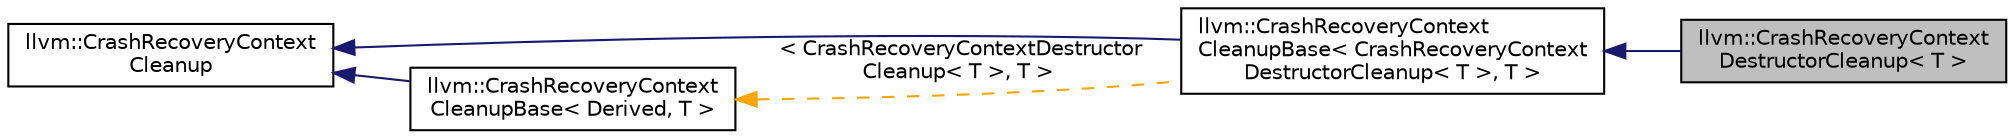 digraph "llvm::CrashRecoveryContextDestructorCleanup&lt; T &gt;"
{
 // LATEX_PDF_SIZE
  bgcolor="transparent";
  edge [fontname="Helvetica",fontsize="10",labelfontname="Helvetica",labelfontsize="10"];
  node [fontname="Helvetica",fontsize="10",shape="box"];
  rankdir="LR";
  Node1 [label="llvm::CrashRecoveryContext\lDestructorCleanup\< T \>",height=0.2,width=0.4,color="black", fillcolor="grey75", style="filled", fontcolor="black",tooltip="Cleanup handler that reclaims resource by calling destructor on it."];
  Node2 -> Node1 [dir="back",color="midnightblue",fontsize="10",style="solid",fontname="Helvetica"];
  Node2 [label="llvm::CrashRecoveryContext\lCleanupBase\< CrashRecoveryContext\lDestructorCleanup\< T \>, T \>",height=0.2,width=0.4,color="black",URL="$classllvm_1_1CrashRecoveryContextCleanupBase.html",tooltip=" "];
  Node3 -> Node2 [dir="back",color="midnightblue",fontsize="10",style="solid",fontname="Helvetica"];
  Node3 [label="llvm::CrashRecoveryContext\lCleanup",height=0.2,width=0.4,color="black",URL="$classllvm_1_1CrashRecoveryContextCleanup.html",tooltip="Abstract base class of cleanup handlers."];
  Node4 -> Node2 [dir="back",color="orange",fontsize="10",style="dashed",label=" \< CrashRecoveryContextDestructor\lCleanup\< T \>, T \>" ,fontname="Helvetica"];
  Node4 [label="llvm::CrashRecoveryContext\lCleanupBase\< Derived, T \>",height=0.2,width=0.4,color="black",URL="$classllvm_1_1CrashRecoveryContextCleanupBase.html",tooltip="Base class of cleanup handler that controls recovery of resources of the given type."];
  Node3 -> Node4 [dir="back",color="midnightblue",fontsize="10",style="solid",fontname="Helvetica"];
}
